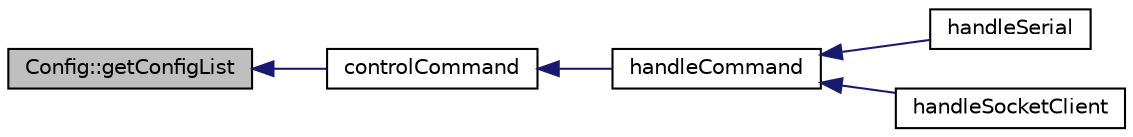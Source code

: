 digraph "Config::getConfigList"
{
  edge [fontname="Helvetica",fontsize="10",labelfontname="Helvetica",labelfontsize="10"];
  node [fontname="Helvetica",fontsize="10",shape=record];
  rankdir="LR";
  Node7 [label="Config::getConfigList",height=0.2,width=0.4,color="black", fillcolor="grey75", style="filled", fontcolor="black"];
  Node7 -> Node8 [dir="back",color="midnightblue",fontsize="10",style="solid",fontname="Helvetica"];
  Node8 [label="controlCommand",height=0.2,width=0.4,color="black", fillcolor="white", style="filled",URL="$handle_controls_8cpp.html#abd59f11dc77c8711ccf8beb47b4b8461"];
  Node8 -> Node9 [dir="back",color="midnightblue",fontsize="10",style="solid",fontname="Helvetica"];
  Node9 [label="handleCommand",height=0.2,width=0.4,color="black", fillcolor="white", style="filled",URL="$handle_controls_8h.html#a4acbbcfe3d8e6d51b3b88c436394f69c"];
  Node9 -> Node10 [dir="back",color="midnightblue",fontsize="10",style="solid",fontname="Helvetica"];
  Node10 [label="handleSerial",height=0.2,width=0.4,color="black", fillcolor="white", style="filled",URL="$handle_controls_8h.html#adfe2fbf5c353b826657ce504ad1713ee"];
  Node9 -> Node11 [dir="back",color="midnightblue",fontsize="10",style="solid",fontname="Helvetica"];
  Node11 [label="handleSocketClient",height=0.2,width=0.4,color="black", fillcolor="white", style="filled",URL="$_my_wi_fi_8h.html#ac83abf0f34d8a4da2128e9e70a4f3d41"];
}
